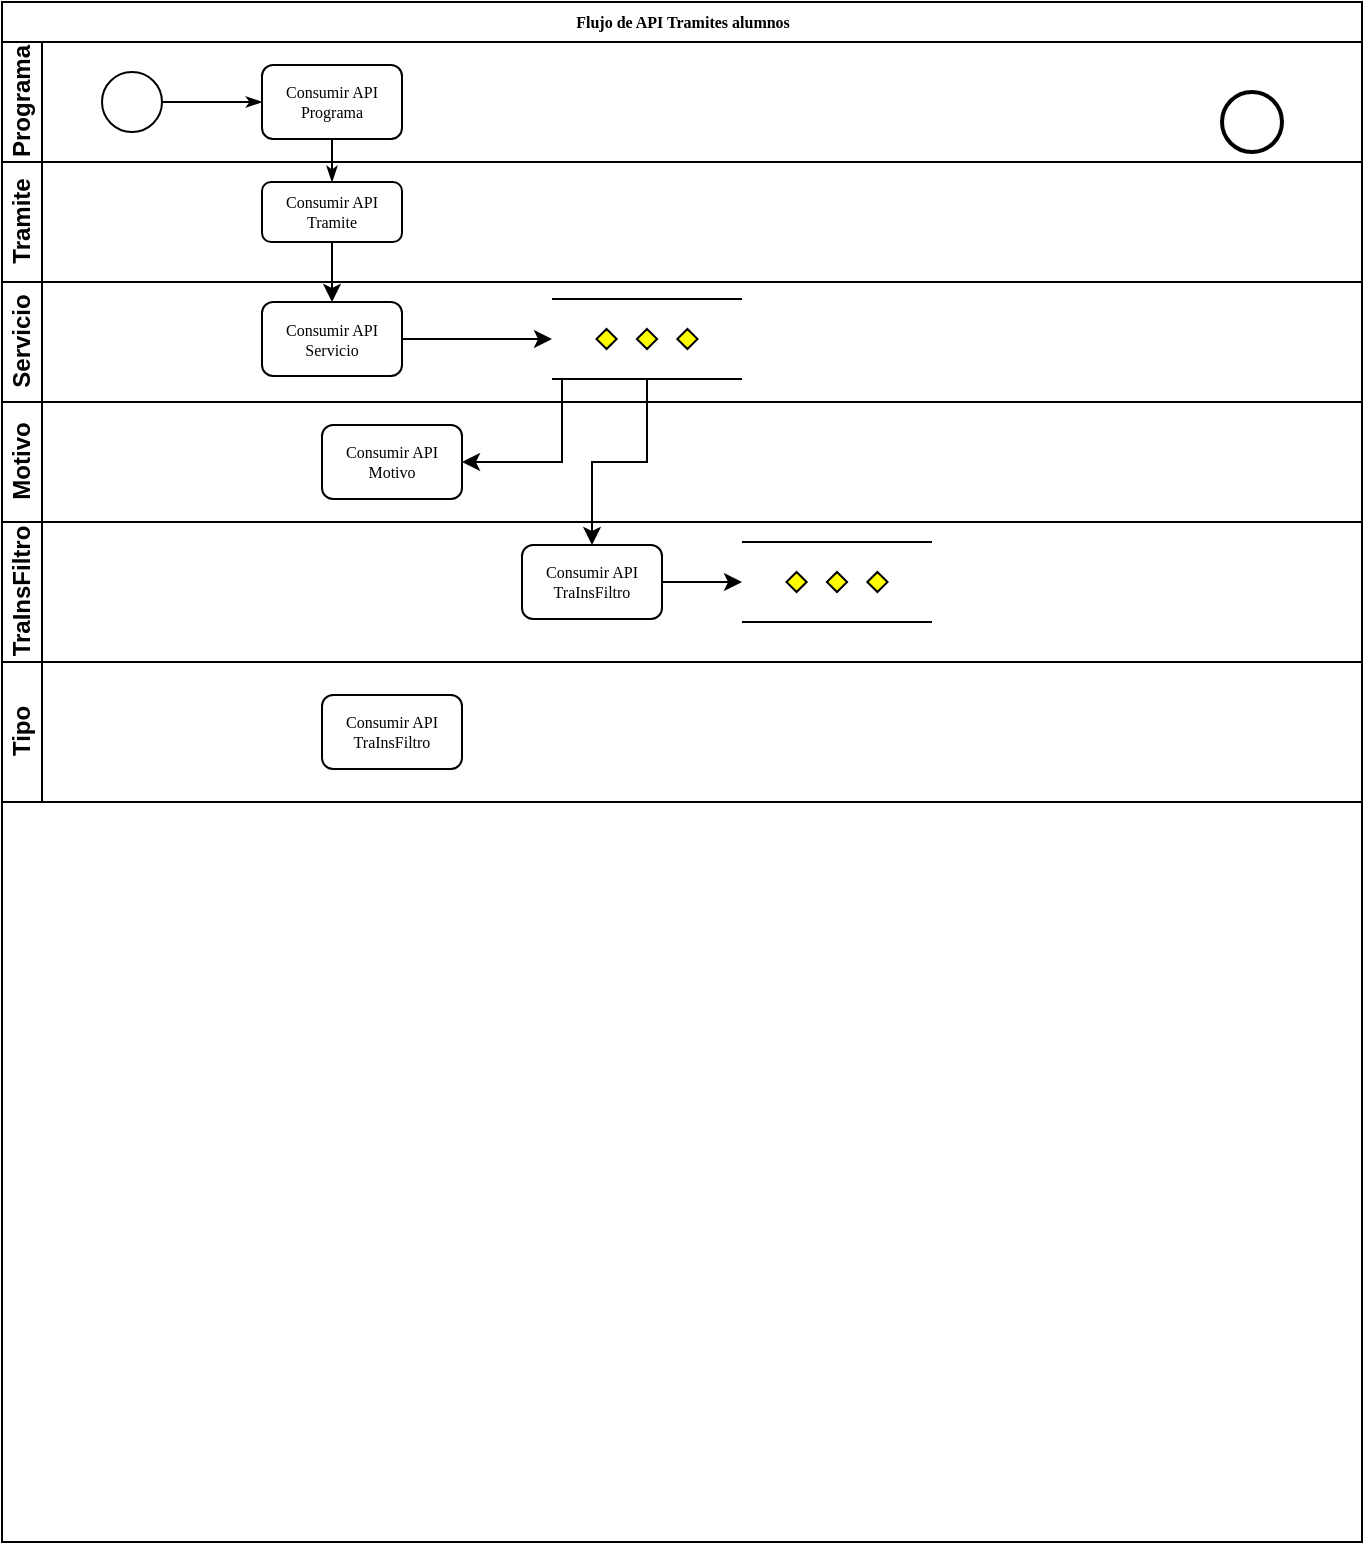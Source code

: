 <mxfile version="21.5.0" type="github">
  <diagram name="Page-1" id="c7488fd3-1785-93aa-aadb-54a6760d102a">
    <mxGraphModel dx="956" dy="543" grid="1" gridSize="10" guides="1" tooltips="1" connect="1" arrows="1" fold="1" page="1" pageScale="1" pageWidth="1100" pageHeight="850" background="none" math="0" shadow="0">
      <root>
        <mxCell id="0" />
        <mxCell id="1" parent="0" />
        <mxCell id="2b4e8129b02d487f-1" value="Flujo de API Tramites alumnos" style="swimlane;html=1;childLayout=stackLayout;horizontal=1;startSize=20;horizontalStack=0;rounded=0;shadow=0;labelBackgroundColor=none;strokeWidth=1;fontFamily=Verdana;fontSize=8;align=center;" parent="1" vertex="1">
          <mxGeometry x="170" y="70" width="680" height="770" as="geometry" />
        </mxCell>
        <mxCell id="2b4e8129b02d487f-2" value="Programa" style="swimlane;html=1;startSize=20;horizontal=0;" parent="2b4e8129b02d487f-1" vertex="1">
          <mxGeometry y="20" width="680" height="60" as="geometry" />
        </mxCell>
        <mxCell id="2b4e8129b02d487f-18" style="edgeStyle=orthogonalEdgeStyle;rounded=0;html=1;labelBackgroundColor=none;startArrow=none;startFill=0;startSize=5;endArrow=classicThin;endFill=1;endSize=5;jettySize=auto;orthogonalLoop=1;strokeWidth=1;fontFamily=Verdana;fontSize=8" parent="2b4e8129b02d487f-2" source="2b4e8129b02d487f-5" target="2b4e8129b02d487f-6" edge="1">
          <mxGeometry relative="1" as="geometry" />
        </mxCell>
        <mxCell id="2b4e8129b02d487f-5" value="" style="ellipse;whiteSpace=wrap;html=1;rounded=0;shadow=0;labelBackgroundColor=none;strokeWidth=1;fontFamily=Verdana;fontSize=8;align=center;" parent="2b4e8129b02d487f-2" vertex="1">
          <mxGeometry x="50" y="15" width="30" height="30" as="geometry" />
        </mxCell>
        <mxCell id="2b4e8129b02d487f-6" value="Consumir API Programa" style="rounded=1;whiteSpace=wrap;html=1;shadow=0;labelBackgroundColor=none;strokeWidth=1;fontFamily=Verdana;fontSize=8;align=center;" parent="2b4e8129b02d487f-2" vertex="1">
          <mxGeometry x="130" y="11.5" width="70" height="37" as="geometry" />
        </mxCell>
        <mxCell id="2b4e8129b02d487f-11" value="" style="ellipse;whiteSpace=wrap;html=1;rounded=0;shadow=0;labelBackgroundColor=none;strokeWidth=2;fontFamily=Verdana;fontSize=8;align=center;" parent="2b4e8129b02d487f-2" vertex="1">
          <mxGeometry x="610" y="25" width="30" height="30" as="geometry" />
        </mxCell>
        <mxCell id="2b4e8129b02d487f-3" value="Tramite" style="swimlane;html=1;startSize=20;horizontal=0;" parent="2b4e8129b02d487f-1" vertex="1">
          <mxGeometry y="80" width="680" height="60" as="geometry" />
        </mxCell>
        <mxCell id="2b4e8129b02d487f-12" value="Consumir API Tramite" style="rounded=1;whiteSpace=wrap;html=1;shadow=0;labelBackgroundColor=none;strokeWidth=1;fontFamily=Verdana;fontSize=8;align=center;" parent="2b4e8129b02d487f-3" vertex="1">
          <mxGeometry x="130" y="10" width="70" height="30" as="geometry" />
        </mxCell>
        <mxCell id="UgvWueD7E0uEUm6fJQGE-1" value="Servicio" style="swimlane;html=1;startSize=20;horizontal=0;" vertex="1" parent="2b4e8129b02d487f-1">
          <mxGeometry y="140" width="680" height="60" as="geometry" />
        </mxCell>
        <mxCell id="UgvWueD7E0uEUm6fJQGE-27" style="edgeStyle=orthogonalEdgeStyle;rounded=0;orthogonalLoop=1;jettySize=auto;html=1;entryX=0;entryY=0.5;entryDx=0;entryDy=0;entryPerimeter=0;" edge="1" parent="UgvWueD7E0uEUm6fJQGE-1" source="UgvWueD7E0uEUm6fJQGE-19" target="UgvWueD7E0uEUm6fJQGE-26">
          <mxGeometry relative="1" as="geometry" />
        </mxCell>
        <mxCell id="UgvWueD7E0uEUm6fJQGE-19" value="Consumir API Servicio" style="rounded=1;whiteSpace=wrap;html=1;shadow=0;labelBackgroundColor=none;strokeWidth=1;fontFamily=Verdana;fontSize=8;align=center;" vertex="1" parent="UgvWueD7E0uEUm6fJQGE-1">
          <mxGeometry x="130" y="10.0" width="70" height="37" as="geometry" />
        </mxCell>
        <mxCell id="UgvWueD7E0uEUm6fJQGE-26" value="" style="verticalLabelPosition=bottom;verticalAlign=top;html=1;shape=mxgraph.flowchart.parallel_mode;pointerEvents=1" vertex="1" parent="UgvWueD7E0uEUm6fJQGE-1">
          <mxGeometry x="275" y="8.5" width="95" height="40" as="geometry" />
        </mxCell>
        <mxCell id="UgvWueD7E0uEUm6fJQGE-9" value="Motivo" style="swimlane;html=1;startSize=20;horizontal=0;" vertex="1" parent="2b4e8129b02d487f-1">
          <mxGeometry y="200" width="680" height="60" as="geometry" />
        </mxCell>
        <mxCell id="UgvWueD7E0uEUm6fJQGE-21" value="Consumir API Motivo" style="rounded=1;whiteSpace=wrap;html=1;shadow=0;labelBackgroundColor=none;strokeWidth=1;fontFamily=Verdana;fontSize=8;align=center;" vertex="1" parent="UgvWueD7E0uEUm6fJQGE-9">
          <mxGeometry x="160" y="11.5" width="70" height="37" as="geometry" />
        </mxCell>
        <mxCell id="UgvWueD7E0uEUm6fJQGE-41" value="TraInsFiltro&lt;br&gt;" style="swimlane;html=1;startSize=20;horizontal=0;" vertex="1" parent="2b4e8129b02d487f-1">
          <mxGeometry y="260" width="680" height="70" as="geometry" />
        </mxCell>
        <mxCell id="UgvWueD7E0uEUm6fJQGE-42" style="edgeStyle=orthogonalEdgeStyle;rounded=0;orthogonalLoop=1;jettySize=auto;html=1;" edge="1" parent="UgvWueD7E0uEUm6fJQGE-41" source="UgvWueD7E0uEUm6fJQGE-43" target="UgvWueD7E0uEUm6fJQGE-44">
          <mxGeometry relative="1" as="geometry" />
        </mxCell>
        <mxCell id="UgvWueD7E0uEUm6fJQGE-43" value="Consumir API TraInsFiltro" style="rounded=1;whiteSpace=wrap;html=1;shadow=0;labelBackgroundColor=none;strokeWidth=1;fontFamily=Verdana;fontSize=8;align=center;" vertex="1" parent="UgvWueD7E0uEUm6fJQGE-41">
          <mxGeometry x="260" y="11.5" width="70" height="37" as="geometry" />
        </mxCell>
        <mxCell id="UgvWueD7E0uEUm6fJQGE-44" value="" style="verticalLabelPosition=bottom;verticalAlign=top;html=1;shape=mxgraph.flowchart.parallel_mode;pointerEvents=1" vertex="1" parent="UgvWueD7E0uEUm6fJQGE-41">
          <mxGeometry x="370" y="10" width="95" height="40" as="geometry" />
        </mxCell>
        <mxCell id="2b4e8129b02d487f-4" value="Tipo" style="swimlane;html=1;startSize=20;horizontal=0;" parent="2b4e8129b02d487f-1" vertex="1">
          <mxGeometry y="330" width="680" height="70" as="geometry" />
        </mxCell>
        <mxCell id="UgvWueD7E0uEUm6fJQGE-49" value="Consumir API TraInsFiltro" style="rounded=1;whiteSpace=wrap;html=1;shadow=0;labelBackgroundColor=none;strokeWidth=1;fontFamily=Verdana;fontSize=8;align=center;" vertex="1" parent="2b4e8129b02d487f-4">
          <mxGeometry x="160" y="16.5" width="70" height="37" as="geometry" />
        </mxCell>
        <mxCell id="2b4e8129b02d487f-24" style="edgeStyle=orthogonalEdgeStyle;rounded=0;html=1;labelBackgroundColor=none;startArrow=none;startFill=0;startSize=5;endArrow=classicThin;endFill=1;endSize=5;jettySize=auto;orthogonalLoop=1;strokeWidth=1;fontFamily=Verdana;fontSize=8" parent="2b4e8129b02d487f-1" source="2b4e8129b02d487f-6" target="2b4e8129b02d487f-12" edge="1">
          <mxGeometry relative="1" as="geometry" />
        </mxCell>
        <mxCell id="UgvWueD7E0uEUm6fJQGE-20" style="edgeStyle=orthogonalEdgeStyle;rounded=0;orthogonalLoop=1;jettySize=auto;html=1;" edge="1" parent="2b4e8129b02d487f-1" source="2b4e8129b02d487f-12" target="UgvWueD7E0uEUm6fJQGE-19">
          <mxGeometry relative="1" as="geometry" />
        </mxCell>
        <mxCell id="UgvWueD7E0uEUm6fJQGE-28" style="edgeStyle=orthogonalEdgeStyle;rounded=0;orthogonalLoop=1;jettySize=auto;html=1;entryX=1;entryY=0.5;entryDx=0;entryDy=0;" edge="1" parent="2b4e8129b02d487f-1" source="UgvWueD7E0uEUm6fJQGE-26" target="UgvWueD7E0uEUm6fJQGE-21">
          <mxGeometry relative="1" as="geometry">
            <Array as="points">
              <mxPoint x="280" y="230" />
            </Array>
          </mxGeometry>
        </mxCell>
        <mxCell id="UgvWueD7E0uEUm6fJQGE-45" style="edgeStyle=orthogonalEdgeStyle;rounded=0;orthogonalLoop=1;jettySize=auto;html=1;" edge="1" parent="2b4e8129b02d487f-1" source="UgvWueD7E0uEUm6fJQGE-26" target="UgvWueD7E0uEUm6fJQGE-43">
          <mxGeometry relative="1" as="geometry" />
        </mxCell>
      </root>
    </mxGraphModel>
  </diagram>
</mxfile>
